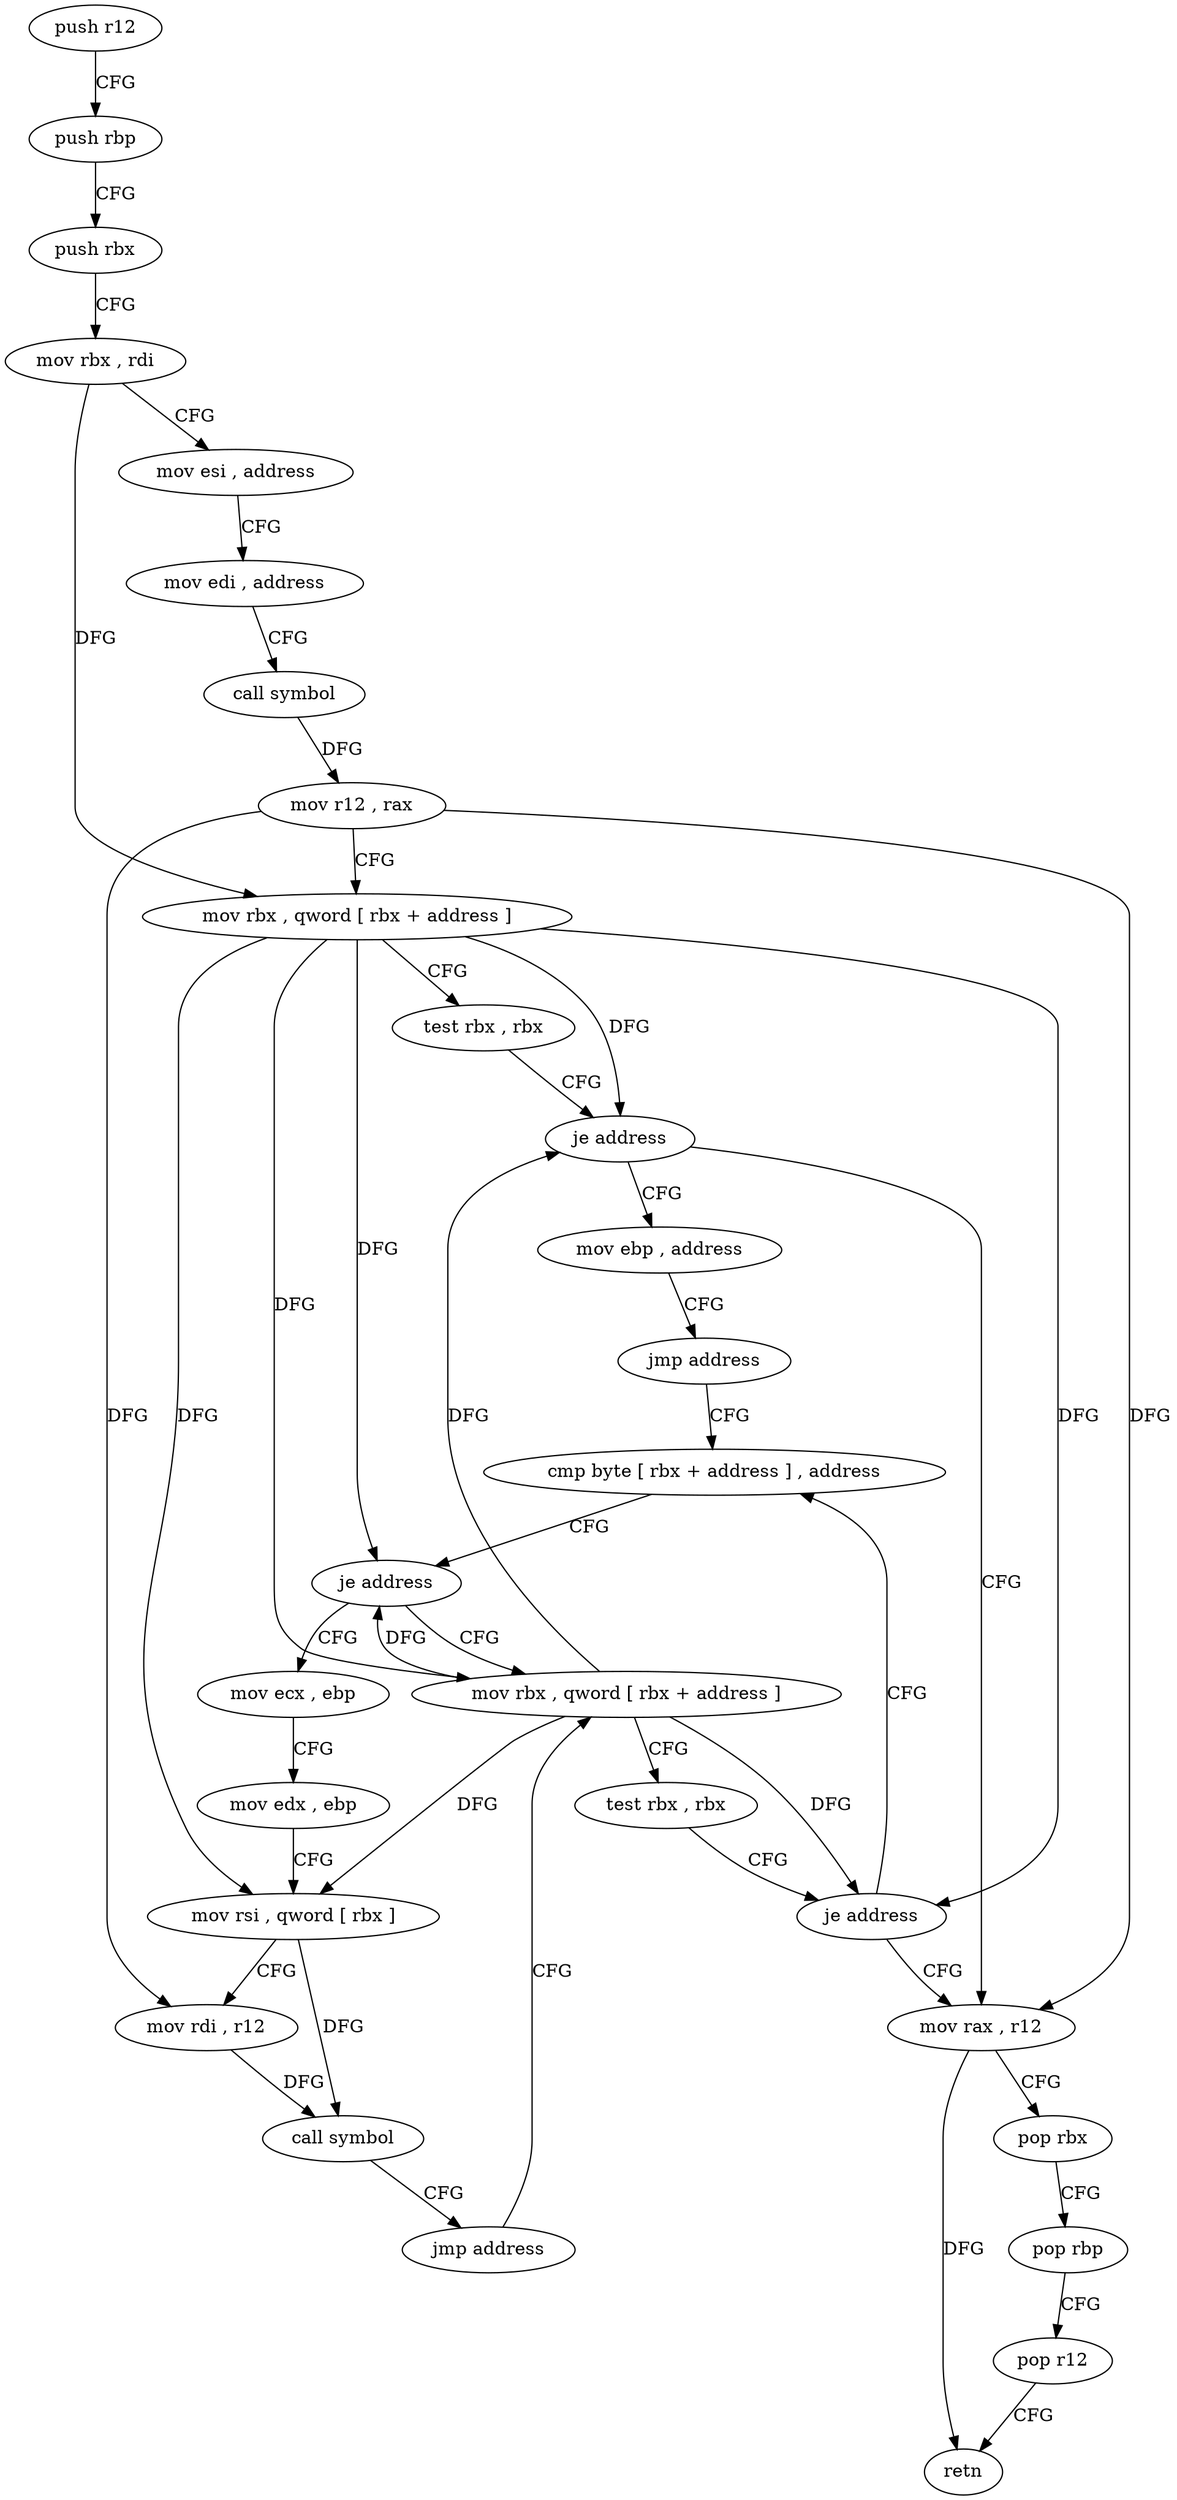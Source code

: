 digraph "func" {
"93055" [label = "push r12" ]
"93057" [label = "push rbp" ]
"93058" [label = "push rbx" ]
"93059" [label = "mov rbx , rdi" ]
"93062" [label = "mov esi , address" ]
"93067" [label = "mov edi , address" ]
"93072" [label = "call symbol" ]
"93077" [label = "mov r12 , rax" ]
"93080" [label = "mov rbx , qword [ rbx + address ]" ]
"93084" [label = "test rbx , rbx" ]
"93087" [label = "je address" ]
"93128" [label = "mov rax , r12" ]
"93089" [label = "mov ebp , address" ]
"93131" [label = "pop rbx" ]
"93132" [label = "pop rbp" ]
"93133" [label = "pop r12" ]
"93135" [label = "retn" ]
"93094" [label = "jmp address" ]
"93105" [label = "cmp byte [ rbx + address ] , address" ]
"93109" [label = "je address" ]
"93096" [label = "mov rbx , qword [ rbx + address ]" ]
"93111" [label = "mov ecx , ebp" ]
"93100" [label = "test rbx , rbx" ]
"93103" [label = "je address" ]
"93113" [label = "mov edx , ebp" ]
"93115" [label = "mov rsi , qword [ rbx ]" ]
"93118" [label = "mov rdi , r12" ]
"93121" [label = "call symbol" ]
"93126" [label = "jmp address" ]
"93055" -> "93057" [ label = "CFG" ]
"93057" -> "93058" [ label = "CFG" ]
"93058" -> "93059" [ label = "CFG" ]
"93059" -> "93062" [ label = "CFG" ]
"93059" -> "93080" [ label = "DFG" ]
"93062" -> "93067" [ label = "CFG" ]
"93067" -> "93072" [ label = "CFG" ]
"93072" -> "93077" [ label = "DFG" ]
"93077" -> "93080" [ label = "CFG" ]
"93077" -> "93128" [ label = "DFG" ]
"93077" -> "93118" [ label = "DFG" ]
"93080" -> "93084" [ label = "CFG" ]
"93080" -> "93087" [ label = "DFG" ]
"93080" -> "93109" [ label = "DFG" ]
"93080" -> "93096" [ label = "DFG" ]
"93080" -> "93103" [ label = "DFG" ]
"93080" -> "93115" [ label = "DFG" ]
"93084" -> "93087" [ label = "CFG" ]
"93087" -> "93128" [ label = "CFG" ]
"93087" -> "93089" [ label = "CFG" ]
"93128" -> "93131" [ label = "CFG" ]
"93128" -> "93135" [ label = "DFG" ]
"93089" -> "93094" [ label = "CFG" ]
"93131" -> "93132" [ label = "CFG" ]
"93132" -> "93133" [ label = "CFG" ]
"93133" -> "93135" [ label = "CFG" ]
"93094" -> "93105" [ label = "CFG" ]
"93105" -> "93109" [ label = "CFG" ]
"93109" -> "93096" [ label = "CFG" ]
"93109" -> "93111" [ label = "CFG" ]
"93096" -> "93100" [ label = "CFG" ]
"93096" -> "93087" [ label = "DFG" ]
"93096" -> "93109" [ label = "DFG" ]
"93096" -> "93103" [ label = "DFG" ]
"93096" -> "93115" [ label = "DFG" ]
"93111" -> "93113" [ label = "CFG" ]
"93100" -> "93103" [ label = "CFG" ]
"93103" -> "93128" [ label = "CFG" ]
"93103" -> "93105" [ label = "CFG" ]
"93113" -> "93115" [ label = "CFG" ]
"93115" -> "93118" [ label = "CFG" ]
"93115" -> "93121" [ label = "DFG" ]
"93118" -> "93121" [ label = "DFG" ]
"93121" -> "93126" [ label = "CFG" ]
"93126" -> "93096" [ label = "CFG" ]
}
